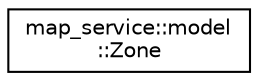 digraph "Graphical Class Hierarchy"
{
 // LATEX_PDF_SIZE
  edge [fontname="Helvetica",fontsize="10",labelfontname="Helvetica",labelfontsize="10"];
  node [fontname="Helvetica",fontsize="10",shape=record];
  rankdir="LR";
  Node0 [label="map_service::model\l::Zone",height=0.2,width=0.4,color="black", fillcolor="white", style="filled",URL="$classmap__service_1_1model_1_1Zone.html",tooltip="Class representing a specific zone for risk assessment."];
}
